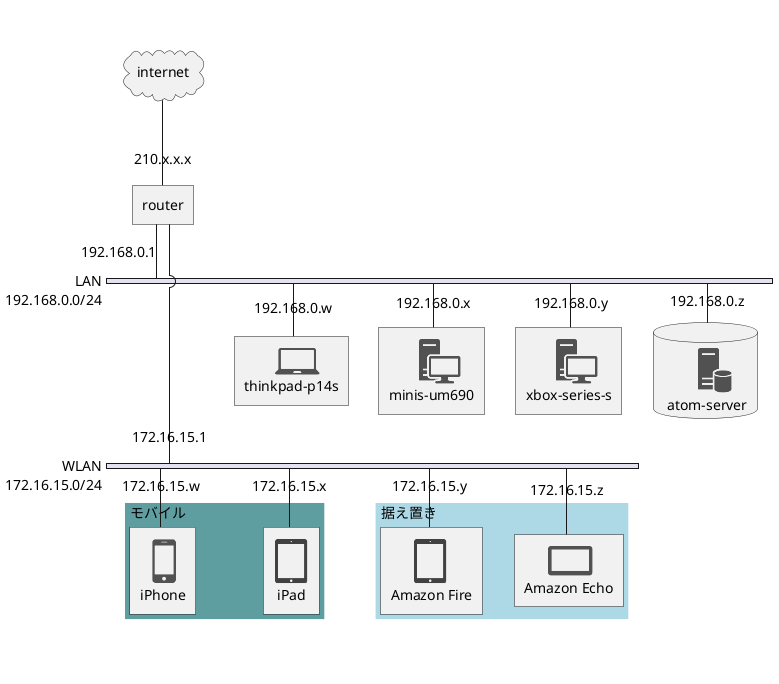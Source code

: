 @startuml diag-network1
<style>
nwdiagDiagram {
    FontSize 14
    group {
        BackGroundColor cadetblue
    }
}
</style>
// https://github.com/Roemer/plantuml-office
!include <office/Servers/application_server>
!include <office/Servers/database_server>
!include <office/Devices/router>
!include <office/Devices/cell_phone_iphone_stand_alone>
!include <office/Devices/device_tablet_ipad>
!include <office/Devices/device_tablet_android>
!include <office/Devices/device_laptop>
!include <office/Devices/workstation>

nwdiag {
    internet [shape = cloud];
    internet -- router;
    router [address = "210.x.x.x"];
    network LAN {
        address = "192.168.0.0/24"
        router [address = "192.168.0.1"];
        thinkpad-p14s [address = "192.168.0.w", description = "        <$device_laptop>\nthinkpad-p14s"];
        minis-um690 [address = "192.168.0.x", description = "        <$workstation>\nminis-um690"];
        xbox-series-s [address = "192.168.0.y", description = "        <$workstation>\nxbox-series-s"];
        atom-server [address = "192.168.0.z", shape = database, description = "         <$database_server>\n atom-server"]
    }
    network WLAN {
        address = "172.16.15.0/24"
        router [address = "172.16.15.1"];
        group {
            description = モバイル
            iphone01 [address = "172.16.15.w", description = "   <$cell_phone_iphone_stand_alone>\niPhone"];
            ipad01 [address = "172.16.15.x", description = "<$device_tablet_ipad>\n iPad"];
        }
        group {
            color = "#add8e6"
            description = 据え置き
            fire01 [address = "172.16.15.y", description = "      <$device_tablet_ipad>\nAmazon Fire"];
            echo01 [address = "172.16.15.z", description = "      <$device_tablet_android>\nAmazon Echo"];
        }
    }
}
@enduml
